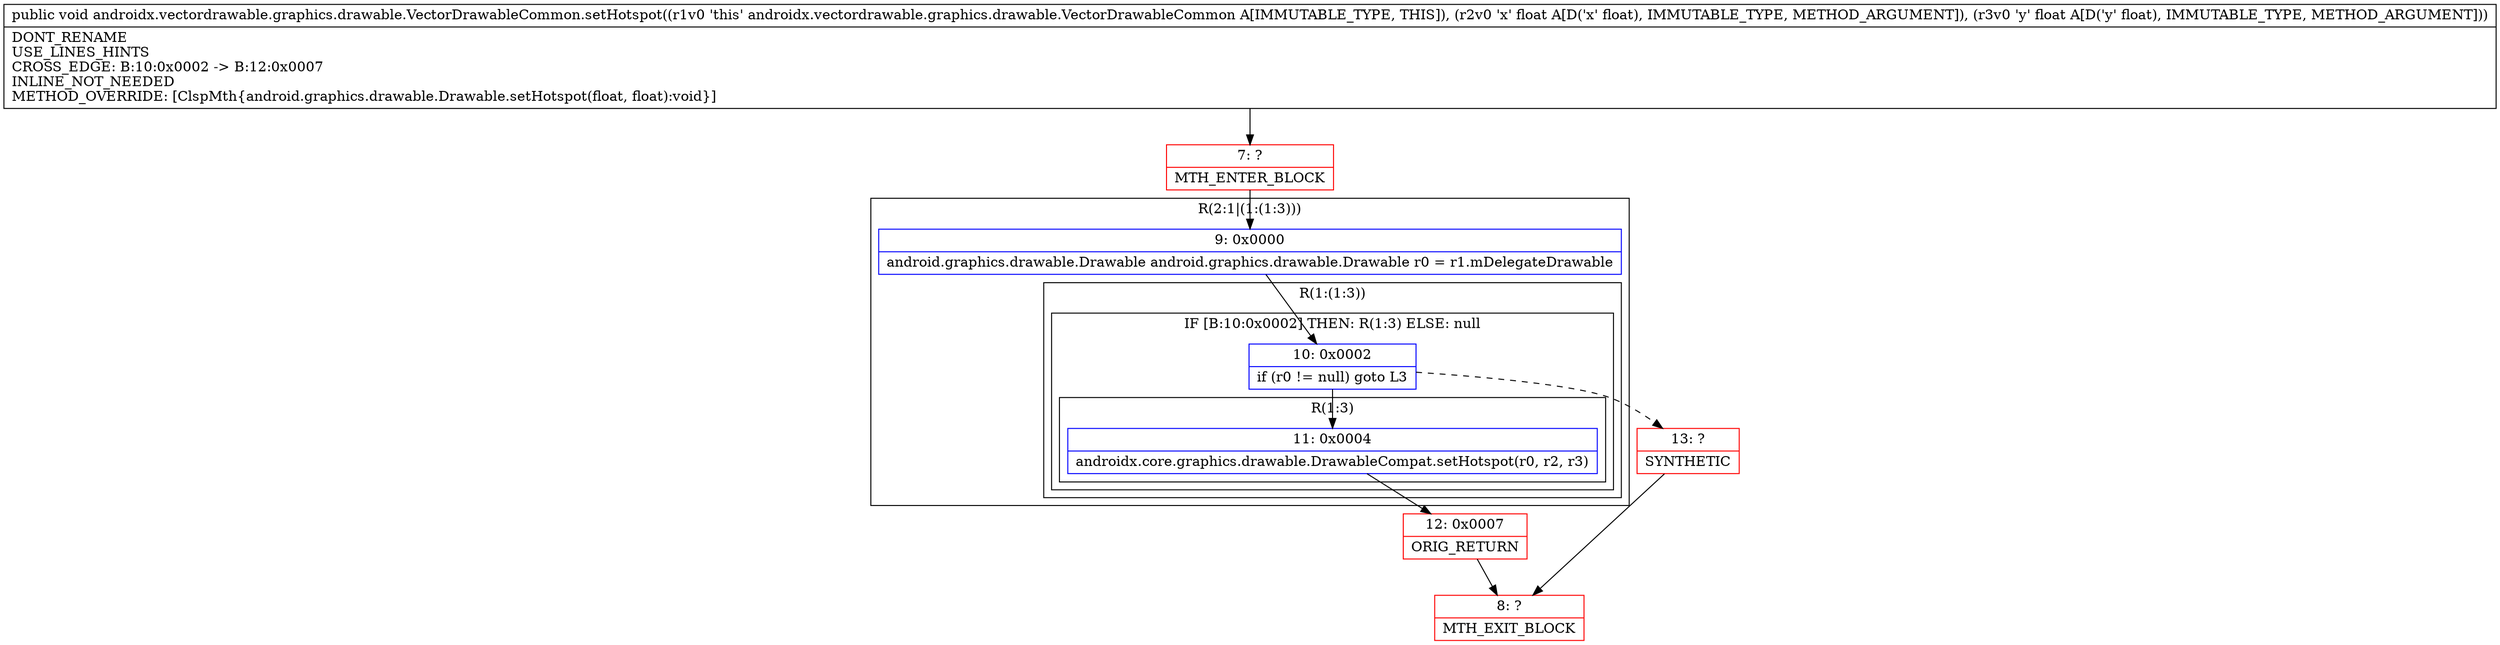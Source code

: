 digraph "CFG forandroidx.vectordrawable.graphics.drawable.VectorDrawableCommon.setHotspot(FF)V" {
subgraph cluster_Region_63323198 {
label = "R(2:1|(1:(1:3)))";
node [shape=record,color=blue];
Node_9 [shape=record,label="{9\:\ 0x0000|android.graphics.drawable.Drawable android.graphics.drawable.Drawable r0 = r1.mDelegateDrawable\l}"];
subgraph cluster_Region_1849392500 {
label = "R(1:(1:3))";
node [shape=record,color=blue];
subgraph cluster_IfRegion_12416413 {
label = "IF [B:10:0x0002] THEN: R(1:3) ELSE: null";
node [shape=record,color=blue];
Node_10 [shape=record,label="{10\:\ 0x0002|if (r0 != null) goto L3\l}"];
subgraph cluster_Region_374465045 {
label = "R(1:3)";
node [shape=record,color=blue];
Node_11 [shape=record,label="{11\:\ 0x0004|androidx.core.graphics.drawable.DrawableCompat.setHotspot(r0, r2, r3)\l}"];
}
}
}
}
Node_7 [shape=record,color=red,label="{7\:\ ?|MTH_ENTER_BLOCK\l}"];
Node_12 [shape=record,color=red,label="{12\:\ 0x0007|ORIG_RETURN\l}"];
Node_8 [shape=record,color=red,label="{8\:\ ?|MTH_EXIT_BLOCK\l}"];
Node_13 [shape=record,color=red,label="{13\:\ ?|SYNTHETIC\l}"];
MethodNode[shape=record,label="{public void androidx.vectordrawable.graphics.drawable.VectorDrawableCommon.setHotspot((r1v0 'this' androidx.vectordrawable.graphics.drawable.VectorDrawableCommon A[IMMUTABLE_TYPE, THIS]), (r2v0 'x' float A[D('x' float), IMMUTABLE_TYPE, METHOD_ARGUMENT]), (r3v0 'y' float A[D('y' float), IMMUTABLE_TYPE, METHOD_ARGUMENT]))  | DONT_RENAME\lUSE_LINES_HINTS\lCROSS_EDGE: B:10:0x0002 \-\> B:12:0x0007\lINLINE_NOT_NEEDED\lMETHOD_OVERRIDE: [ClspMth\{android.graphics.drawable.Drawable.setHotspot(float, float):void\}]\l}"];
MethodNode -> Node_7;Node_9 -> Node_10;
Node_10 -> Node_11;
Node_10 -> Node_13[style=dashed];
Node_11 -> Node_12;
Node_7 -> Node_9;
Node_12 -> Node_8;
Node_13 -> Node_8;
}

